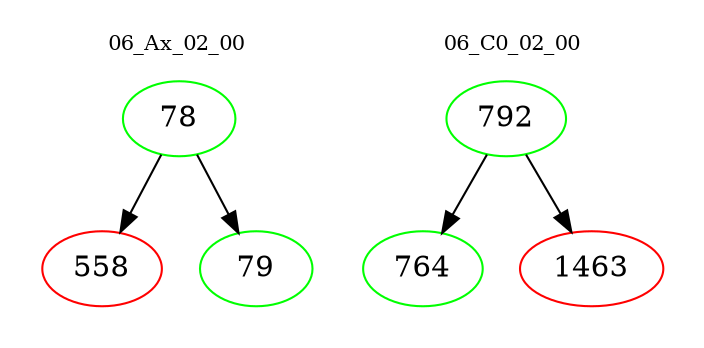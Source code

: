 digraph{
subgraph cluster_0 {
color = white
label = "06_Ax_02_00";
fontsize=10;
T0_78 [label="78", color="green"]
T0_78 -> T0_558 [color="black"]
T0_558 [label="558", color="red"]
T0_78 -> T0_79 [color="black"]
T0_79 [label="79", color="green"]
}
subgraph cluster_1 {
color = white
label = "06_C0_02_00";
fontsize=10;
T1_792 [label="792", color="green"]
T1_792 -> T1_764 [color="black"]
T1_764 [label="764", color="green"]
T1_792 -> T1_1463 [color="black"]
T1_1463 [label="1463", color="red"]
}
}
